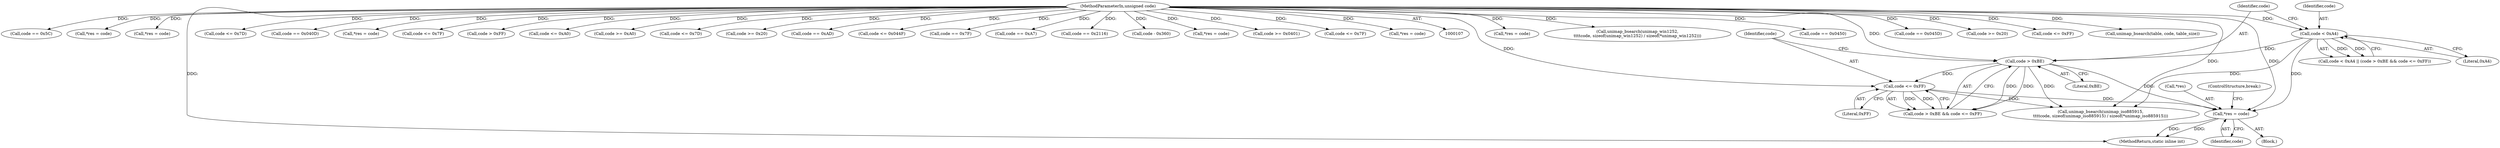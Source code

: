 digraph "0_php-src_0da8b8b801f9276359262f1ef8274c7812d3dfda?w=1_4@pointer" {
"1000214" [label="(Call,*res = code)"];
"1000207" [label="(Call,code > 0xBE)"];
"1000203" [label="(Call,code < 0xA4)"];
"1000108" [label="(MethodParameterIn,unsigned code)"];
"1000210" [label="(Call,code <= 0xFF)"];
"1000141" [label="(Call,*res = code)"];
"1000222" [label="(Call,unimap_bsearch(unimap_iso885915,\n\t\t\t\tcode, sizeof(unimap_iso885915) / sizeof(*unimap_iso885915)))"];
"1000263" [label="(Call,unimap_bsearch(unimap_win1252,\n\t\t\t\tcode, sizeof(unimap_win1252) / sizeof(*unimap_win1252)))"];
"1000208" [label="(Identifier,code)"];
"1000217" [label="(Identifier,code)"];
"1000205" [label="(Literal,0xA4)"];
"1000181" [label="(Call,code == 0x0450)"];
"1000184" [label="(Call,code == 0x045D)"];
"1000371" [label="(Call,code >= 0x20)"];
"1000251" [label="(Call,code <= 0xFF)"];
"1000353" [label="(Call,unimap_bsearch(table, code, table_size))"];
"1000206" [label="(Call,code > 0xBE && code <= 0xFF)"];
"1000379" [label="(Call,code == 0x5C)"];
"1000384" [label="(Call,*res = code)"];
"1000345" [label="(Call,*res = code)"];
"1000419" [label="(MethodReturn,static inline int)"];
"1000401" [label="(Call,code <= 0x7D)"];
"1000210" [label="(Call,code <= 0xFF)"];
"1000177" [label="(Call,code == 0x040D)"];
"1000405" [label="(Call,*res = code)"];
"1000244" [label="(Call,code <= 0x7F)"];
"1000120" [label="(Call,code > 0xFF)"];
"1000134" [label="(Call,code <= 0xA0)"];
"1000213" [label="(Block,)"];
"1000248" [label="(Call,code >= 0xA0)"];
"1000374" [label="(Call,code <= 0x7D)"];
"1000204" [label="(Identifier,code)"];
"1000215" [label="(Call,*res)"];
"1000203" [label="(Call,code < 0xA4)"];
"1000398" [label="(Call,code >= 0x20)"];
"1000137" [label="(Call,code == 0xAD)"];
"1000171" [label="(Call,code <= 0x044F)"];
"1000284" [label="(Call,code == 0x7F)"];
"1000212" [label="(Literal,0xFF)"];
"1000157" [label="(Call,code == 0xA7)"];
"1000209" [label="(Literal,0xBE)"];
"1000207" [label="(Call,code > 0xBE)"];
"1000147" [label="(Call,code == 0x2116)"];
"1000192" [label="(Call,code - 0x360)"];
"1000126" [label="(Call,*res = code)"];
"1000108" [label="(MethodParameterIn,unsigned code)"];
"1000240" [label="(ControlStructure,break;)"];
"1000168" [label="(Call,code >= 0x0401)"];
"1000202" [label="(Call,code < 0xA4 || (code > 0xBE && code <= 0xFF))"];
"1000341" [label="(Call,code <= 0x7F)"];
"1000211" [label="(Identifier,code)"];
"1000214" [label="(Call,*res = code)"];
"1000255" [label="(Call,*res = code)"];
"1000214" -> "1000213"  [label="AST: "];
"1000214" -> "1000217"  [label="CFG: "];
"1000215" -> "1000214"  [label="AST: "];
"1000217" -> "1000214"  [label="AST: "];
"1000240" -> "1000214"  [label="CFG: "];
"1000214" -> "1000419"  [label="DDG: "];
"1000214" -> "1000419"  [label="DDG: "];
"1000207" -> "1000214"  [label="DDG: "];
"1000210" -> "1000214"  [label="DDG: "];
"1000203" -> "1000214"  [label="DDG: "];
"1000108" -> "1000214"  [label="DDG: "];
"1000207" -> "1000206"  [label="AST: "];
"1000207" -> "1000209"  [label="CFG: "];
"1000208" -> "1000207"  [label="AST: "];
"1000209" -> "1000207"  [label="AST: "];
"1000211" -> "1000207"  [label="CFG: "];
"1000206" -> "1000207"  [label="CFG: "];
"1000207" -> "1000206"  [label="DDG: "];
"1000207" -> "1000206"  [label="DDG: "];
"1000203" -> "1000207"  [label="DDG: "];
"1000108" -> "1000207"  [label="DDG: "];
"1000207" -> "1000210"  [label="DDG: "];
"1000207" -> "1000222"  [label="DDG: "];
"1000203" -> "1000202"  [label="AST: "];
"1000203" -> "1000205"  [label="CFG: "];
"1000204" -> "1000203"  [label="AST: "];
"1000205" -> "1000203"  [label="AST: "];
"1000208" -> "1000203"  [label="CFG: "];
"1000202" -> "1000203"  [label="CFG: "];
"1000203" -> "1000202"  [label="DDG: "];
"1000203" -> "1000202"  [label="DDG: "];
"1000108" -> "1000203"  [label="DDG: "];
"1000203" -> "1000222"  [label="DDG: "];
"1000108" -> "1000107"  [label="AST: "];
"1000108" -> "1000419"  [label="DDG: "];
"1000108" -> "1000120"  [label="DDG: "];
"1000108" -> "1000126"  [label="DDG: "];
"1000108" -> "1000134"  [label="DDG: "];
"1000108" -> "1000137"  [label="DDG: "];
"1000108" -> "1000141"  [label="DDG: "];
"1000108" -> "1000147"  [label="DDG: "];
"1000108" -> "1000157"  [label="DDG: "];
"1000108" -> "1000168"  [label="DDG: "];
"1000108" -> "1000171"  [label="DDG: "];
"1000108" -> "1000177"  [label="DDG: "];
"1000108" -> "1000181"  [label="DDG: "];
"1000108" -> "1000184"  [label="DDG: "];
"1000108" -> "1000192"  [label="DDG: "];
"1000108" -> "1000210"  [label="DDG: "];
"1000108" -> "1000222"  [label="DDG: "];
"1000108" -> "1000244"  [label="DDG: "];
"1000108" -> "1000248"  [label="DDG: "];
"1000108" -> "1000251"  [label="DDG: "];
"1000108" -> "1000255"  [label="DDG: "];
"1000108" -> "1000263"  [label="DDG: "];
"1000108" -> "1000284"  [label="DDG: "];
"1000108" -> "1000341"  [label="DDG: "];
"1000108" -> "1000345"  [label="DDG: "];
"1000108" -> "1000353"  [label="DDG: "];
"1000108" -> "1000371"  [label="DDG: "];
"1000108" -> "1000374"  [label="DDG: "];
"1000108" -> "1000379"  [label="DDG: "];
"1000108" -> "1000384"  [label="DDG: "];
"1000108" -> "1000398"  [label="DDG: "];
"1000108" -> "1000401"  [label="DDG: "];
"1000108" -> "1000405"  [label="DDG: "];
"1000210" -> "1000206"  [label="AST: "];
"1000210" -> "1000212"  [label="CFG: "];
"1000211" -> "1000210"  [label="AST: "];
"1000212" -> "1000210"  [label="AST: "];
"1000206" -> "1000210"  [label="CFG: "];
"1000210" -> "1000206"  [label="DDG: "];
"1000210" -> "1000206"  [label="DDG: "];
"1000210" -> "1000222"  [label="DDG: "];
}
